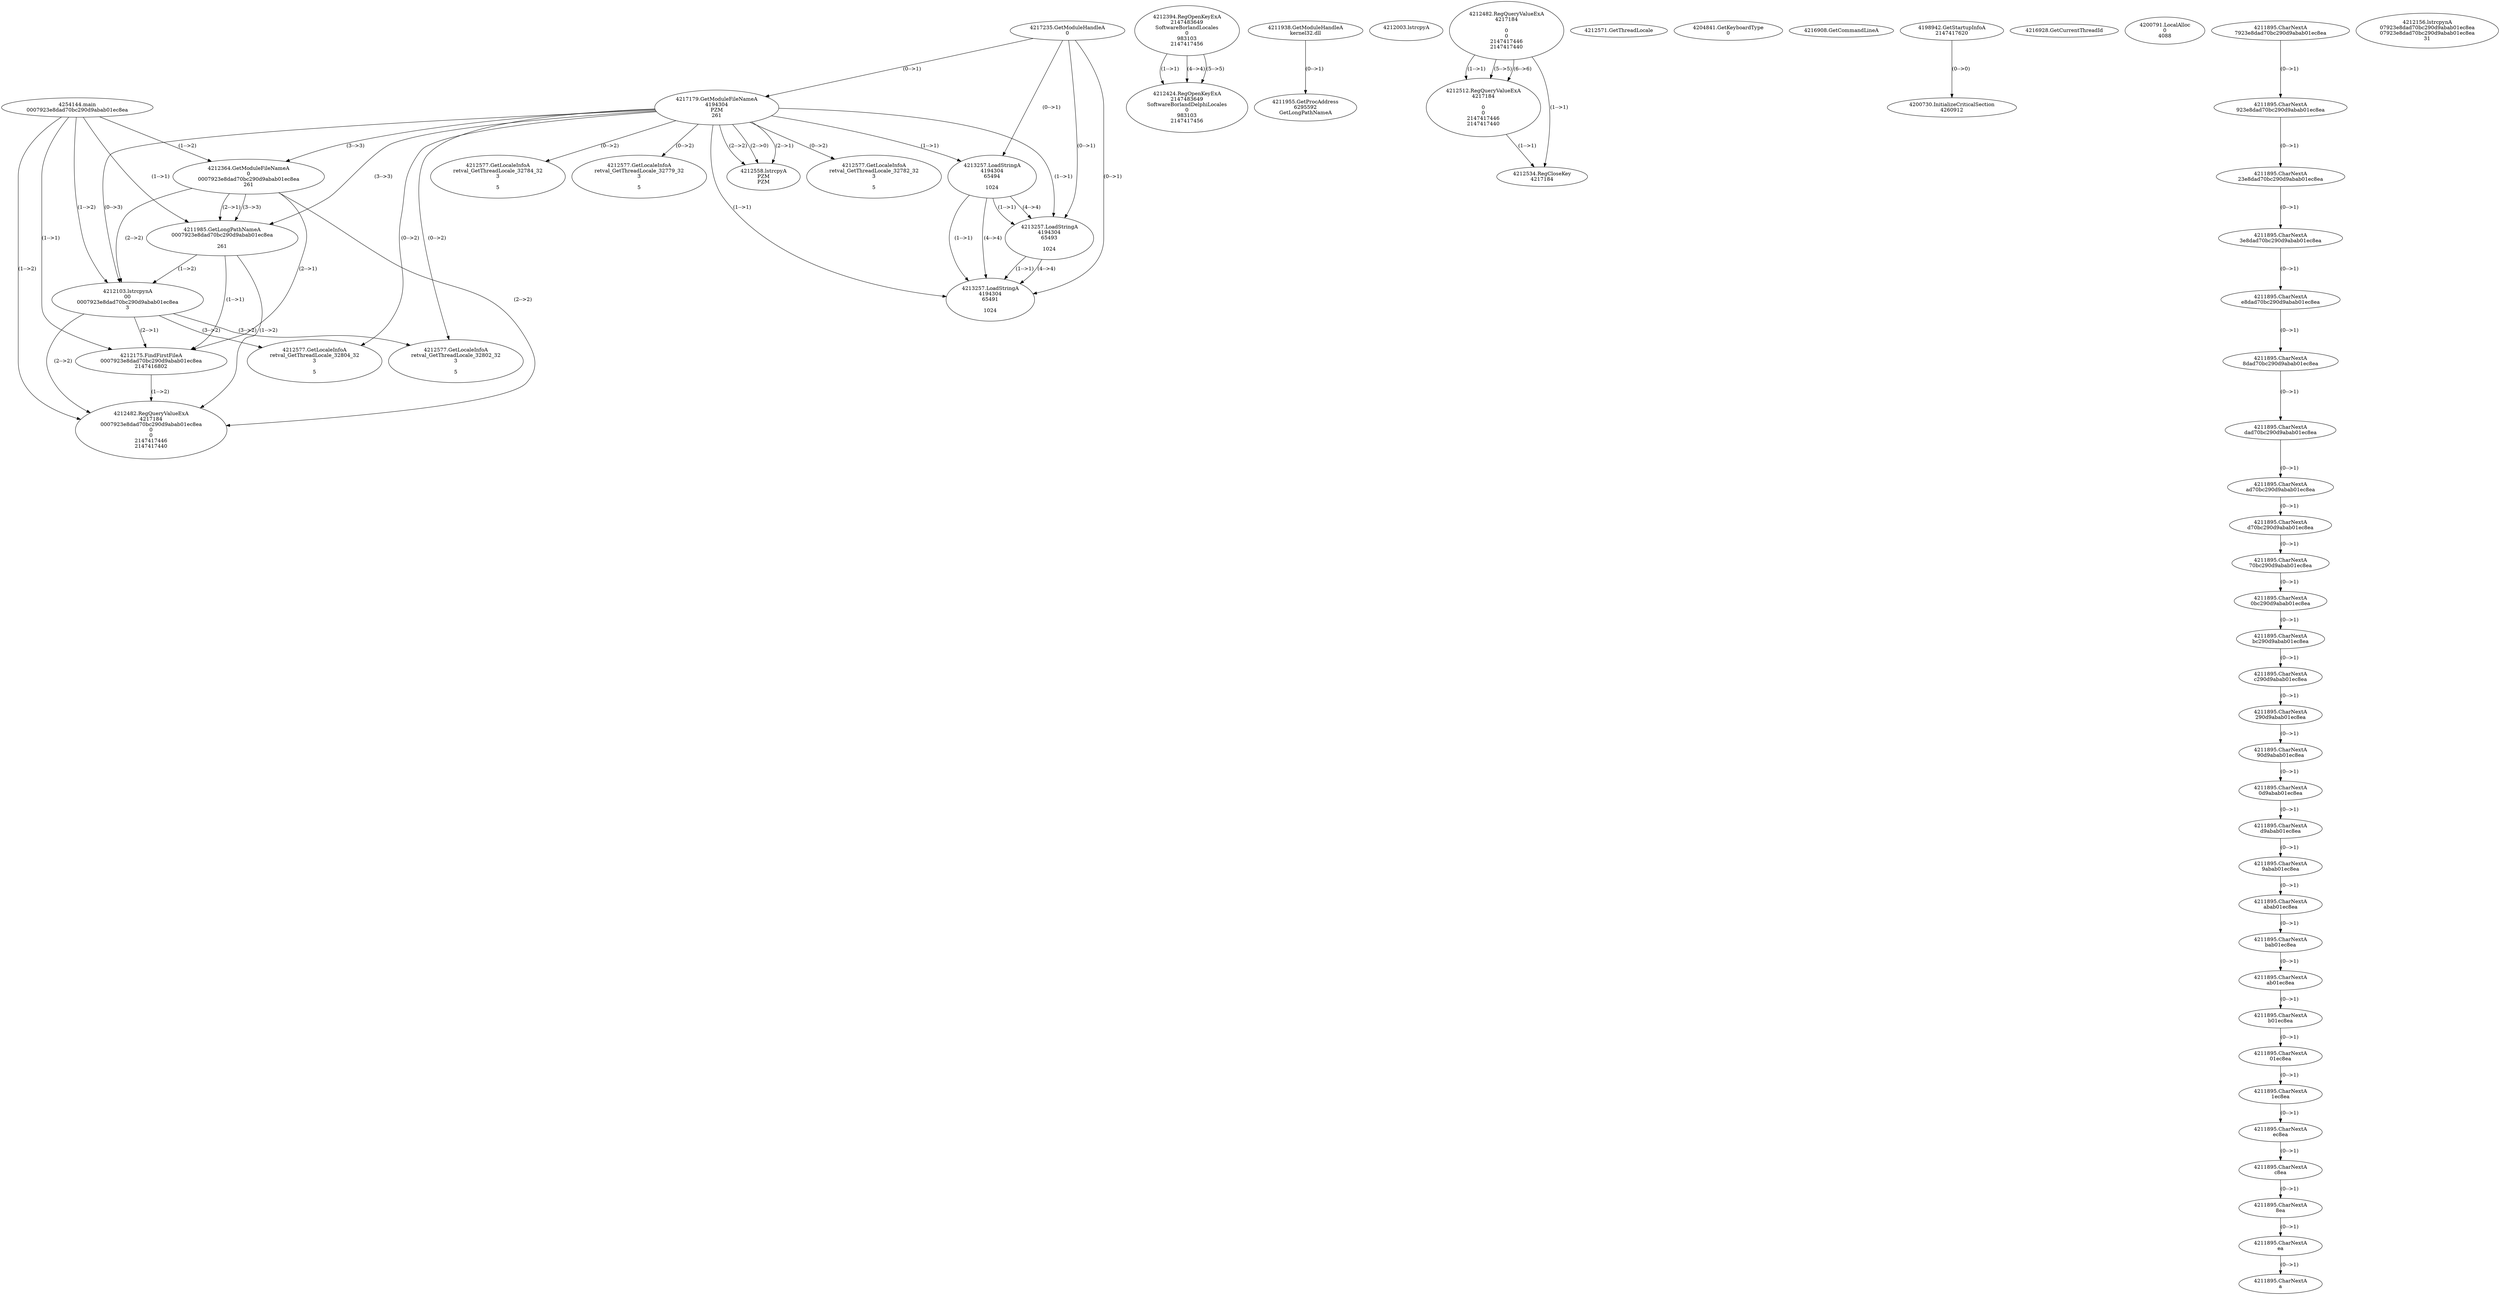 // Global SCDG with merge call
digraph {
	0 [label="4254144.main
0007923e8dad70bc290d9abab01ec8ea"]
	1 [label="4217235.GetModuleHandleA
0"]
	2 [label="4217179.GetModuleFileNameA
4194304
PZM
261"]
	1 -> 2 [label="(0-->1)"]
	3 [label="4212364.GetModuleFileNameA
0
0007923e8dad70bc290d9abab01ec8ea
261"]
	0 -> 3 [label="(1-->2)"]
	2 -> 3 [label="(3-->3)"]
	4 [label="4212394.RegOpenKeyExA
2147483649
Software\Borland\Locales
0
983103
2147417456"]
	5 [label="4211938.GetModuleHandleA
kernel32.dll"]
	6 [label="4211955.GetProcAddress
6295592
GetLongPathNameA"]
	5 -> 6 [label="(0-->1)"]
	7 [label="4211985.GetLongPathNameA
0007923e8dad70bc290d9abab01ec8ea

261"]
	0 -> 7 [label="(1-->1)"]
	3 -> 7 [label="(2-->1)"]
	2 -> 7 [label="(3-->3)"]
	3 -> 7 [label="(3-->3)"]
	8 [label="4212003.lstrcpyA

"]
	9 [label="4212482.RegQueryValueExA
4217184

0
0
2147417446
2147417440"]
	10 [label="4212512.RegQueryValueExA
4217184

0
0
2147417446
2147417440"]
	9 -> 10 [label="(1-->1)"]
	9 -> 10 [label="(5-->5)"]
	9 -> 10 [label="(6-->6)"]
	11 [label="4212534.RegCloseKey
4217184"]
	9 -> 11 [label="(1-->1)"]
	10 -> 11 [label="(1-->1)"]
	12 [label="4212558.lstrcpyA
PZM
PZM"]
	2 -> 12 [label="(2-->1)"]
	2 -> 12 [label="(2-->2)"]
	2 -> 12 [label="(2-->0)"]
	13 [label="4212571.GetThreadLocale
"]
	14 [label="4212577.GetLocaleInfoA
retval_GetThreadLocale_32782_32
3

5"]
	2 -> 14 [label="(0-->2)"]
	15 [label="4204841.GetKeyboardType
0"]
	16 [label="4216908.GetCommandLineA
"]
	17 [label="4198942.GetStartupInfoA
2147417620"]
	18 [label="4216928.GetCurrentThreadId
"]
	19 [label="4213257.LoadStringA
4194304
65494

1024"]
	1 -> 19 [label="(0-->1)"]
	2 -> 19 [label="(1-->1)"]
	20 [label="4213257.LoadStringA
4194304
65493

1024"]
	1 -> 20 [label="(0-->1)"]
	2 -> 20 [label="(1-->1)"]
	19 -> 20 [label="(1-->1)"]
	19 -> 20 [label="(4-->4)"]
	21 [label="4200730.InitializeCriticalSection
4260912"]
	17 -> 21 [label="(0-->0)"]
	22 [label="4200791.LocalAlloc
0
4088"]
	23 [label="4213257.LoadStringA
4194304
65491

1024"]
	1 -> 23 [label="(0-->1)"]
	2 -> 23 [label="(1-->1)"]
	19 -> 23 [label="(1-->1)"]
	20 -> 23 [label="(1-->1)"]
	19 -> 23 [label="(4-->4)"]
	20 -> 23 [label="(4-->4)"]
	24 [label="4212424.RegOpenKeyExA
2147483649
Software\Borland\Delphi\Locales
0
983103
2147417456"]
	4 -> 24 [label="(1-->1)"]
	4 -> 24 [label="(4-->4)"]
	4 -> 24 [label="(5-->5)"]
	25 [label="4212103.lstrcpynA
00
0007923e8dad70bc290d9abab01ec8ea
3"]
	0 -> 25 [label="(1-->2)"]
	3 -> 25 [label="(2-->2)"]
	7 -> 25 [label="(1-->2)"]
	2 -> 25 [label="(0-->3)"]
	26 [label="4211895.CharNextA
7923e8dad70bc290d9abab01ec8ea"]
	27 [label="4211895.CharNextA
923e8dad70bc290d9abab01ec8ea"]
	26 -> 27 [label="(0-->1)"]
	28 [label="4211895.CharNextA
23e8dad70bc290d9abab01ec8ea"]
	27 -> 28 [label="(0-->1)"]
	29 [label="4211895.CharNextA
3e8dad70bc290d9abab01ec8ea"]
	28 -> 29 [label="(0-->1)"]
	30 [label="4211895.CharNextA
e8dad70bc290d9abab01ec8ea"]
	29 -> 30 [label="(0-->1)"]
	31 [label="4211895.CharNextA
8dad70bc290d9abab01ec8ea"]
	30 -> 31 [label="(0-->1)"]
	32 [label="4211895.CharNextA
dad70bc290d9abab01ec8ea"]
	31 -> 32 [label="(0-->1)"]
	33 [label="4211895.CharNextA
ad70bc290d9abab01ec8ea"]
	32 -> 33 [label="(0-->1)"]
	34 [label="4211895.CharNextA
d70bc290d9abab01ec8ea"]
	33 -> 34 [label="(0-->1)"]
	35 [label="4211895.CharNextA
70bc290d9abab01ec8ea"]
	34 -> 35 [label="(0-->1)"]
	36 [label="4211895.CharNextA
0bc290d9abab01ec8ea"]
	35 -> 36 [label="(0-->1)"]
	37 [label="4211895.CharNextA
bc290d9abab01ec8ea"]
	36 -> 37 [label="(0-->1)"]
	38 [label="4211895.CharNextA
c290d9abab01ec8ea"]
	37 -> 38 [label="(0-->1)"]
	39 [label="4211895.CharNextA
290d9abab01ec8ea"]
	38 -> 39 [label="(0-->1)"]
	40 [label="4211895.CharNextA
90d9abab01ec8ea"]
	39 -> 40 [label="(0-->1)"]
	41 [label="4211895.CharNextA
0d9abab01ec8ea"]
	40 -> 41 [label="(0-->1)"]
	42 [label="4211895.CharNextA
d9abab01ec8ea"]
	41 -> 42 [label="(0-->1)"]
	43 [label="4211895.CharNextA
9abab01ec8ea"]
	42 -> 43 [label="(0-->1)"]
	44 [label="4211895.CharNextA
abab01ec8ea"]
	43 -> 44 [label="(0-->1)"]
	45 [label="4211895.CharNextA
bab01ec8ea"]
	44 -> 45 [label="(0-->1)"]
	46 [label="4211895.CharNextA
ab01ec8ea"]
	45 -> 46 [label="(0-->1)"]
	47 [label="4211895.CharNextA
b01ec8ea"]
	46 -> 47 [label="(0-->1)"]
	48 [label="4211895.CharNextA
01ec8ea"]
	47 -> 48 [label="(0-->1)"]
	49 [label="4211895.CharNextA
1ec8ea"]
	48 -> 49 [label="(0-->1)"]
	50 [label="4211895.CharNextA
ec8ea"]
	49 -> 50 [label="(0-->1)"]
	51 [label="4211895.CharNextA
c8ea"]
	50 -> 51 [label="(0-->1)"]
	52 [label="4211895.CharNextA
8ea"]
	51 -> 52 [label="(0-->1)"]
	53 [label="4211895.CharNextA
ea"]
	52 -> 53 [label="(0-->1)"]
	54 [label="4211895.CharNextA
a"]
	53 -> 54 [label="(0-->1)"]
	55 [label="4212156.lstrcpynA
07923e8dad70bc290d9abab01ec8ea
07923e8dad70bc290d9abab01ec8ea
31"]
	56 [label="4212175.FindFirstFileA
0007923e8dad70bc290d9abab01ec8ea
2147416802"]
	0 -> 56 [label="(1-->1)"]
	3 -> 56 [label="(2-->1)"]
	7 -> 56 [label="(1-->1)"]
	25 -> 56 [label="(2-->1)"]
	57 [label="4212482.RegQueryValueExA
4217184
0007923e8dad70bc290d9abab01ec8ea
0
0
2147417446
2147417440"]
	0 -> 57 [label="(1-->2)"]
	3 -> 57 [label="(2-->2)"]
	7 -> 57 [label="(1-->2)"]
	25 -> 57 [label="(2-->2)"]
	56 -> 57 [label="(1-->2)"]
	58 [label="4212577.GetLocaleInfoA
retval_GetThreadLocale_32804_32
3

5"]
	2 -> 58 [label="(0-->2)"]
	25 -> 58 [label="(3-->2)"]
	59 [label="4212577.GetLocaleInfoA
retval_GetThreadLocale_32802_32
3

5"]
	2 -> 59 [label="(0-->2)"]
	25 -> 59 [label="(3-->2)"]
	60 [label="4212577.GetLocaleInfoA
retval_GetThreadLocale_32784_32
3

5"]
	2 -> 60 [label="(0-->2)"]
	61 [label="4212577.GetLocaleInfoA
retval_GetThreadLocale_32779_32
3

5"]
	2 -> 61 [label="(0-->2)"]
}
